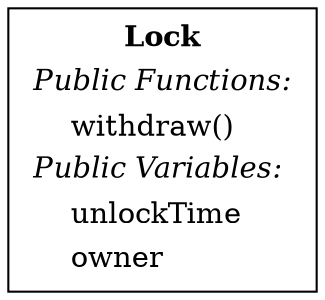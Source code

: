 digraph "" {
Lock[shape="box"label=< <TABLE border="0"><TR><TD align="center"><B>Lock</B></TD></TR><TR><TD align="left"><I>Public Functions:</I></TD></TR><TR><TD align="left">    withdraw()</TD></TR><TR><TD align="left"><I>Public Variables:</I></TD></TR><TR><TD align="left">    unlockTime</TD></TR><TR><TD align="left">    owner</TD></TR></TABLE> >];

}